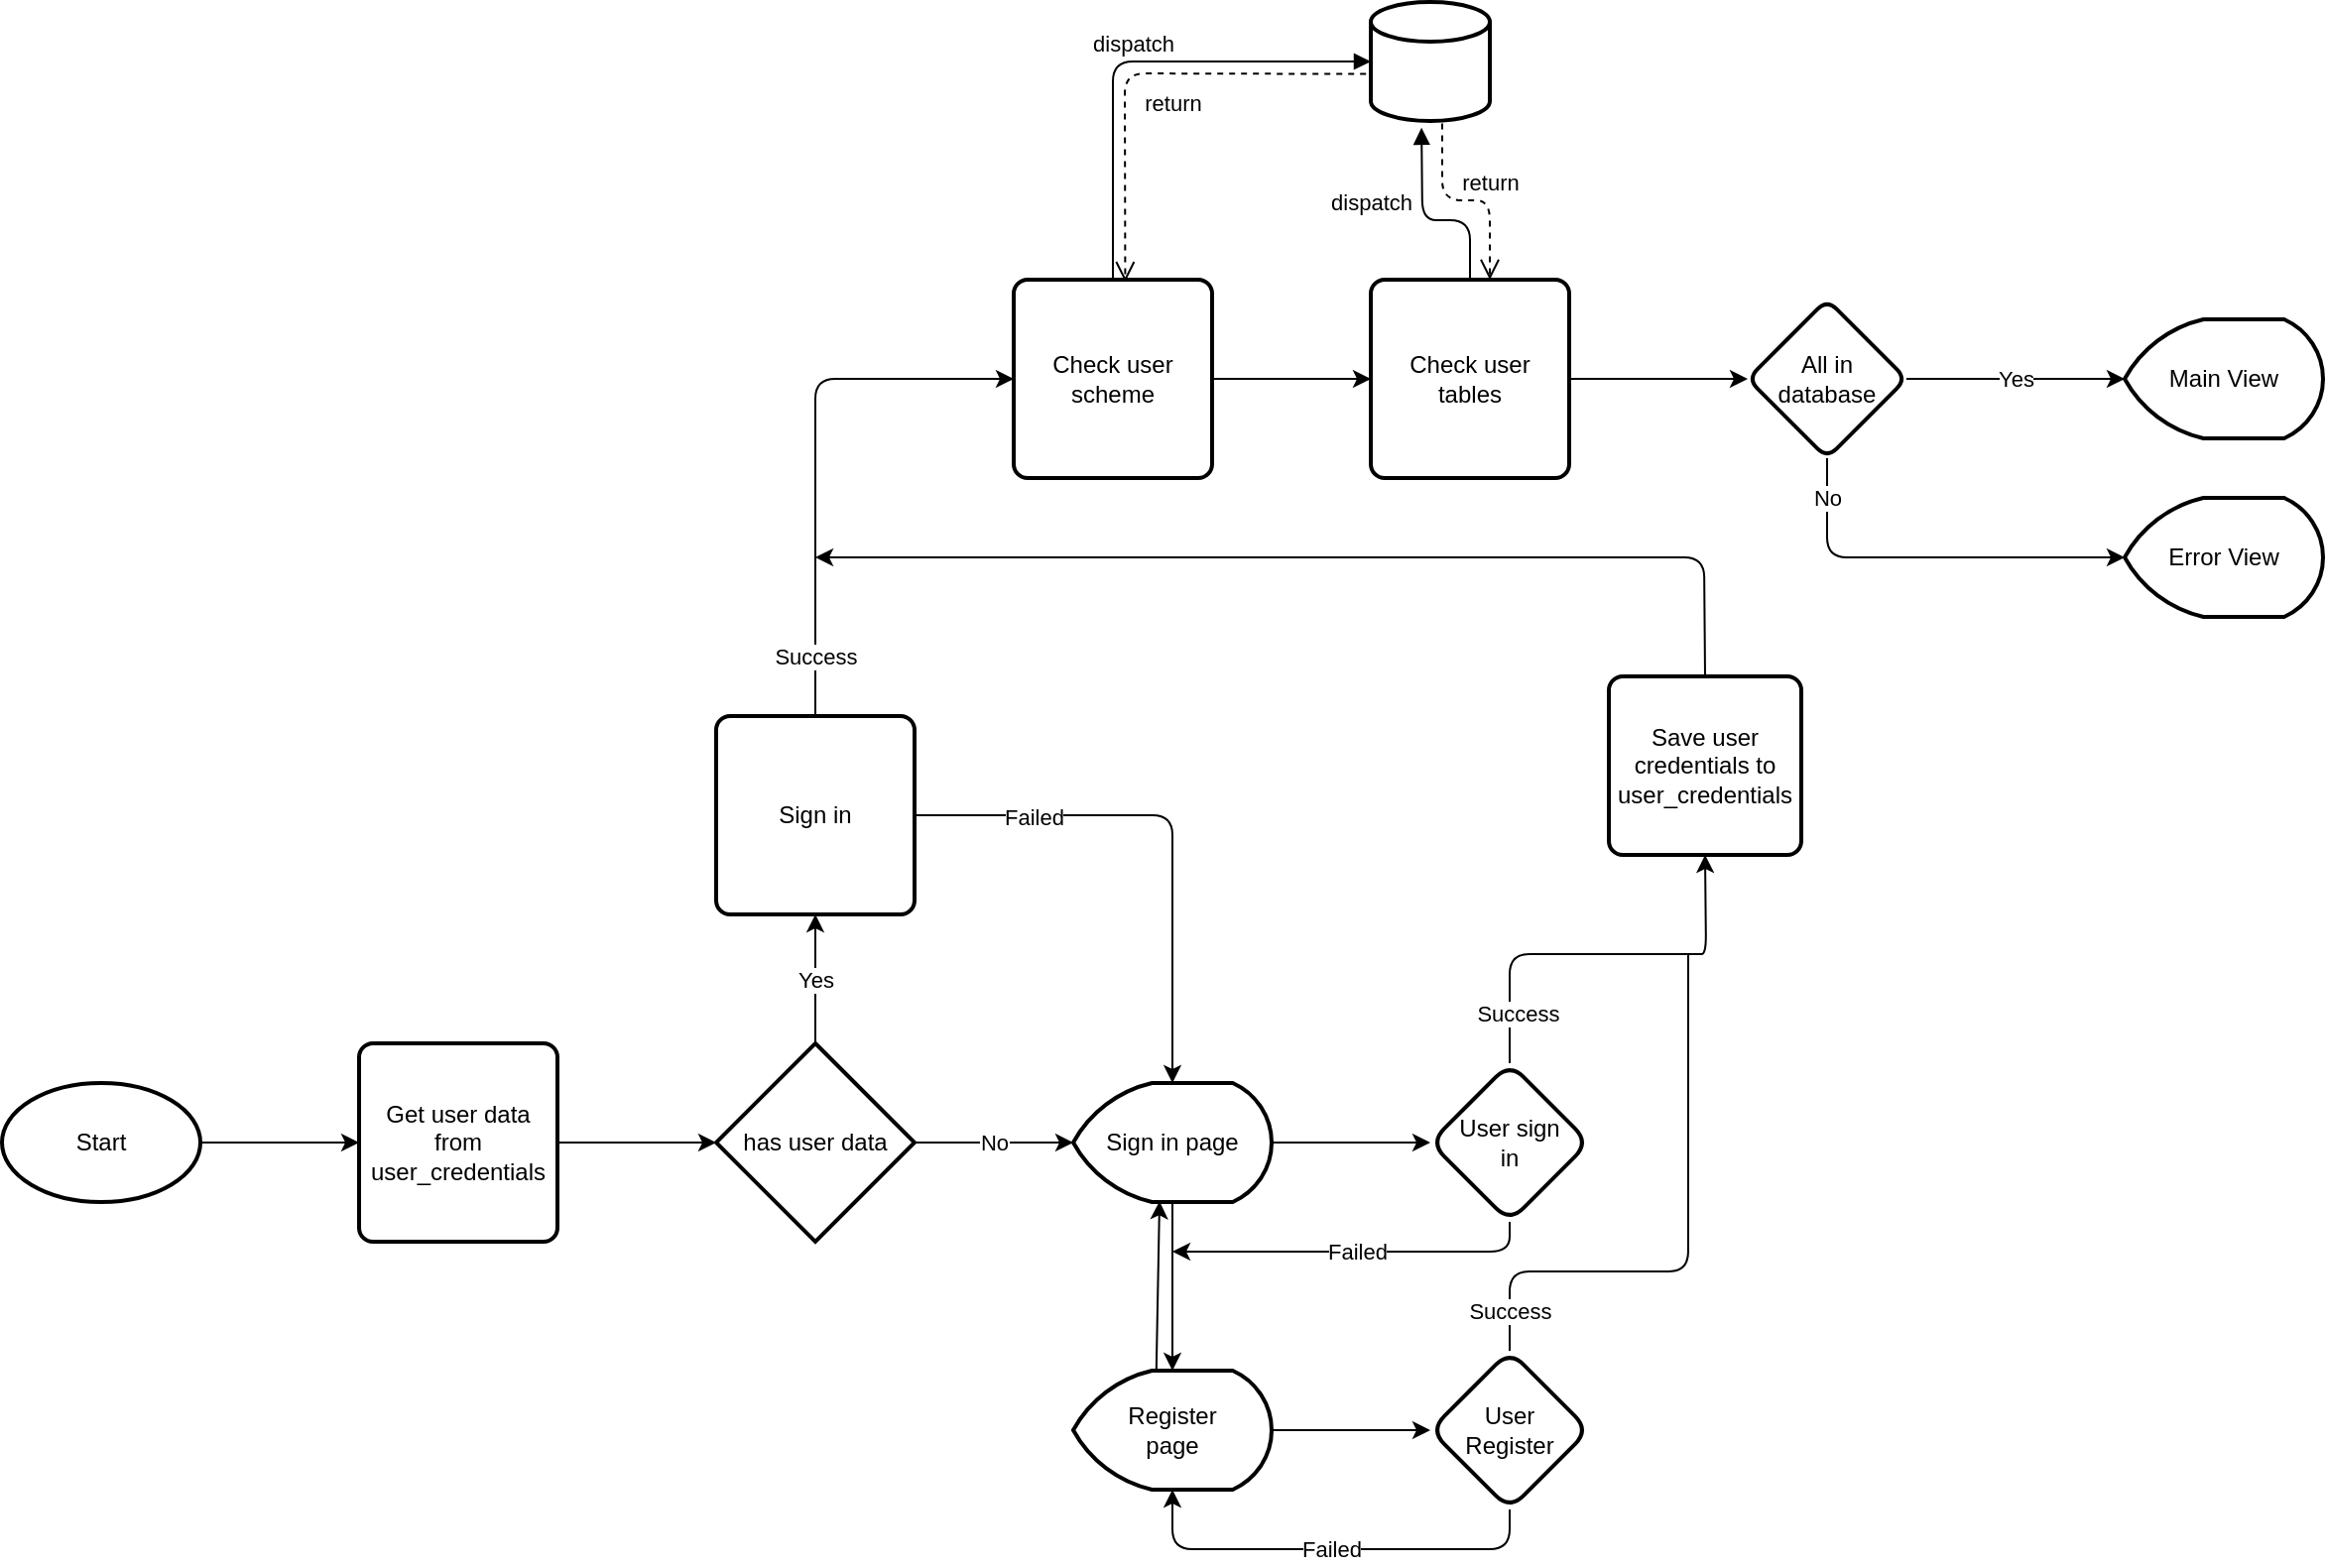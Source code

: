 <mxfile version="20.2.8" type="device" pages="2"><diagram id="cto0YycoHEXfek6XHWdm" name="Authentication"><mxGraphModel dx="1253" dy="993" grid="1" gridSize="10" guides="1" tooltips="1" connect="1" arrows="1" fold="1" page="1" pageScale="1" pageWidth="1654" pageHeight="1169" math="0" shadow="0"><root><mxCell id="0"/><mxCell id="1" parent="0"/><mxCell id="GZ_VScWDXzaaxiVgMdYg-3" value="Start" style="strokeWidth=2;html=1;shape=mxgraph.flowchart.start_1;whiteSpace=wrap;rounded=1;" vertex="1" parent="1"><mxGeometry x="40" y="555" width="100" height="60" as="geometry"/></mxCell><mxCell id="GZ_VScWDXzaaxiVgMdYg-5" value="Get user data&lt;br&gt;from&lt;br&gt;user_credentials" style="rounded=1;whiteSpace=wrap;html=1;absoluteArcSize=1;arcSize=14;strokeWidth=2;" vertex="1" parent="1"><mxGeometry x="220" y="535" width="100" height="100" as="geometry"/></mxCell><mxCell id="GZ_VScWDXzaaxiVgMdYg-6" value="" style="endArrow=classic;html=1;rounded=1;exitX=1;exitY=0.5;exitDx=0;exitDy=0;exitPerimeter=0;entryX=0;entryY=0.5;entryDx=0;entryDy=0;" edge="1" parent="1" source="GZ_VScWDXzaaxiVgMdYg-3" target="GZ_VScWDXzaaxiVgMdYg-5"><mxGeometry width="50" height="50" relative="1" as="geometry"><mxPoint x="240" y="600" as="sourcePoint"/><mxPoint x="290" y="550" as="targetPoint"/></mxGeometry></mxCell><mxCell id="GZ_VScWDXzaaxiVgMdYg-7" value="has user data" style="strokeWidth=2;html=1;shape=mxgraph.flowchart.decision;whiteSpace=wrap;rounded=1;" vertex="1" parent="1"><mxGeometry x="400" y="535" width="100" height="100" as="geometry"/></mxCell><mxCell id="GZ_VScWDXzaaxiVgMdYg-8" value="" style="endArrow=classic;html=1;rounded=1;exitX=1;exitY=0.5;exitDx=0;exitDy=0;entryX=0;entryY=0.5;entryDx=0;entryDy=0;entryPerimeter=0;" edge="1" parent="1" source="GZ_VScWDXzaaxiVgMdYg-5" target="GZ_VScWDXzaaxiVgMdYg-7"><mxGeometry width="50" height="50" relative="1" as="geometry"><mxPoint x="420" y="630" as="sourcePoint"/><mxPoint x="470" y="580" as="targetPoint"/></mxGeometry></mxCell><mxCell id="GZ_VScWDXzaaxiVgMdYg-12" value="" style="endArrow=classic;html=1;rounded=1;exitX=0.5;exitY=0;exitDx=0;exitDy=0;exitPerimeter=0;" edge="1" parent="1" source="GZ_VScWDXzaaxiVgMdYg-7"><mxGeometry relative="1" as="geometry"><mxPoint x="450" y="610" as="sourcePoint"/><mxPoint x="450" y="470" as="targetPoint"/></mxGeometry></mxCell><mxCell id="GZ_VScWDXzaaxiVgMdYg-13" value="Yes" style="edgeLabel;resizable=0;html=1;align=center;verticalAlign=middle;rounded=1;" connectable="0" vertex="1" parent="GZ_VScWDXzaaxiVgMdYg-12"><mxGeometry relative="1" as="geometry"/></mxCell><mxCell id="GZ_VScWDXzaaxiVgMdYg-14" value="Sign in" style="rounded=1;whiteSpace=wrap;html=1;absoluteArcSize=1;arcSize=14;strokeWidth=2;" vertex="1" parent="1"><mxGeometry x="400" y="370" width="100" height="100" as="geometry"/></mxCell><mxCell id="GZ_VScWDXzaaxiVgMdYg-16" value="" style="endArrow=classic;html=1;rounded=1;exitX=0.5;exitY=0;exitDx=0;exitDy=0;entryX=0;entryY=0.5;entryDx=0;entryDy=0;" edge="1" parent="1" source="GZ_VScWDXzaaxiVgMdYg-14" target="GZ_VScWDXzaaxiVgMdYg-45"><mxGeometry relative="1" as="geometry"><mxPoint x="450" y="440" as="sourcePoint"/><mxPoint x="450" y="290" as="targetPoint"/><Array as="points"><mxPoint x="450" y="200"/></Array></mxGeometry></mxCell><mxCell id="GZ_VScWDXzaaxiVgMdYg-17" value="Success" style="edgeLabel;resizable=0;html=1;align=center;verticalAlign=middle;rounded=1;" connectable="0" vertex="1" parent="GZ_VScWDXzaaxiVgMdYg-16"><mxGeometry relative="1" as="geometry"><mxPoint y="105" as="offset"/></mxGeometry></mxCell><mxCell id="GZ_VScWDXzaaxiVgMdYg-18" value="" style="endArrow=classic;html=1;rounded=1;exitX=1;exitY=0.5;exitDx=0;exitDy=0;entryX=0.5;entryY=0;entryDx=0;entryDy=0;entryPerimeter=0;" edge="1" parent="1" source="GZ_VScWDXzaaxiVgMdYg-14" target="GZ_VScWDXzaaxiVgMdYg-20"><mxGeometry relative="1" as="geometry"><mxPoint x="450" y="440" as="sourcePoint"/><mxPoint x="580" y="420" as="targetPoint"/><Array as="points"><mxPoint x="630" y="420"/></Array></mxGeometry></mxCell><mxCell id="GZ_VScWDXzaaxiVgMdYg-19" value="Failed" style="edgeLabel;resizable=0;html=1;align=center;verticalAlign=middle;rounded=1;" connectable="0" vertex="1" parent="GZ_VScWDXzaaxiVgMdYg-18"><mxGeometry relative="1" as="geometry"><mxPoint x="-70" y="-2" as="offset"/></mxGeometry></mxCell><mxCell id="GZ_VScWDXzaaxiVgMdYg-25" value="" style="edgeStyle=orthogonalEdgeStyle;rounded=1;orthogonalLoop=1;jettySize=auto;html=1;" edge="1" parent="1" source="GZ_VScWDXzaaxiVgMdYg-20" target="GZ_VScWDXzaaxiVgMdYg-24"><mxGeometry relative="1" as="geometry"/></mxCell><mxCell id="GZ_VScWDXzaaxiVgMdYg-32" value="" style="edgeStyle=orthogonalEdgeStyle;rounded=1;orthogonalLoop=1;jettySize=auto;html=1;" edge="1" parent="1" source="GZ_VScWDXzaaxiVgMdYg-20" target="GZ_VScWDXzaaxiVgMdYg-31"><mxGeometry relative="1" as="geometry"/></mxCell><mxCell id="GZ_VScWDXzaaxiVgMdYg-20" value="Sign in page" style="strokeWidth=2;html=1;shape=mxgraph.flowchart.display;whiteSpace=wrap;rounded=1;" vertex="1" parent="1"><mxGeometry x="580" y="555" width="100" height="60" as="geometry"/></mxCell><mxCell id="GZ_VScWDXzaaxiVgMdYg-21" value="" style="endArrow=classic;html=1;rounded=1;exitX=1;exitY=0.5;exitDx=0;exitDy=0;exitPerimeter=0;entryX=0;entryY=0.5;entryDx=0;entryDy=0;entryPerimeter=0;" edge="1" parent="1" source="GZ_VScWDXzaaxiVgMdYg-7" target="GZ_VScWDXzaaxiVgMdYg-20"><mxGeometry relative="1" as="geometry"><mxPoint x="450" y="610" as="sourcePoint"/><mxPoint x="550" y="610" as="targetPoint"/></mxGeometry></mxCell><mxCell id="GZ_VScWDXzaaxiVgMdYg-22" value="No" style="edgeLabel;resizable=0;html=1;align=center;verticalAlign=middle;rounded=1;" connectable="0" vertex="1" parent="GZ_VScWDXzaaxiVgMdYg-21"><mxGeometry relative="1" as="geometry"/></mxCell><mxCell id="GZ_VScWDXzaaxiVgMdYg-24" value="User sign&lt;br&gt;in" style="rhombus;whiteSpace=wrap;html=1;strokeWidth=2;rounded=1;" vertex="1" parent="1"><mxGeometry x="760" y="545" width="80" height="80" as="geometry"/></mxCell><mxCell id="GZ_VScWDXzaaxiVgMdYg-29" value="" style="endArrow=classic;html=1;rounded=1;exitX=0.5;exitY=0;exitDx=0;exitDy=0;entryX=0.5;entryY=1;entryDx=0;entryDy=0;" edge="1" parent="1" source="GZ_VScWDXzaaxiVgMdYg-24" target="GZ_VScWDXzaaxiVgMdYg-41"><mxGeometry relative="1" as="geometry"><mxPoint x="640" y="550" as="sourcePoint"/><mxPoint x="890" y="450" as="targetPoint"/><Array as="points"><mxPoint x="800" y="490"/><mxPoint x="890" y="490"/><mxPoint x="899" y="490"/></Array></mxGeometry></mxCell><mxCell id="GZ_VScWDXzaaxiVgMdYg-30" value="Success" style="edgeLabel;resizable=0;html=1;align=center;verticalAlign=middle;rounded=1;" connectable="0" vertex="1" parent="GZ_VScWDXzaaxiVgMdYg-29"><mxGeometry relative="1" as="geometry"><mxPoint x="-43" y="30" as="offset"/></mxGeometry></mxCell><mxCell id="GZ_VScWDXzaaxiVgMdYg-35" value="" style="edgeStyle=orthogonalEdgeStyle;rounded=1;orthogonalLoop=1;jettySize=auto;html=1;" edge="1" parent="1" source="GZ_VScWDXzaaxiVgMdYg-31" target="GZ_VScWDXzaaxiVgMdYg-34"><mxGeometry relative="1" as="geometry"/></mxCell><mxCell id="GZ_VScWDXzaaxiVgMdYg-31" value="Register&lt;br&gt;page" style="strokeWidth=2;html=1;shape=mxgraph.flowchart.display;whiteSpace=wrap;rounded=1;" vertex="1" parent="1"><mxGeometry x="580" y="700" width="100" height="60" as="geometry"/></mxCell><mxCell id="GZ_VScWDXzaaxiVgMdYg-34" value="User&lt;br&gt;Register" style="rhombus;whiteSpace=wrap;html=1;strokeWidth=2;rounded=1;" vertex="1" parent="1"><mxGeometry x="760" y="690" width="80" height="80" as="geometry"/></mxCell><mxCell id="GZ_VScWDXzaaxiVgMdYg-41" value="Save user&lt;br&gt;credentials to&lt;br&gt;user_credentials" style="rounded=1;whiteSpace=wrap;html=1;absoluteArcSize=1;arcSize=14;strokeWidth=2;" vertex="1" parent="1"><mxGeometry x="850" y="350" width="97" height="90" as="geometry"/></mxCell><mxCell id="GZ_VScWDXzaaxiVgMdYg-42" value="Success" style="endArrow=none;html=1;rounded=1;exitX=0.5;exitY=0;exitDx=0;exitDy=0;" edge="1" parent="1" source="GZ_VScWDXzaaxiVgMdYg-34"><mxGeometry x="-0.862" width="50" height="50" relative="1" as="geometry"><mxPoint x="790" y="530" as="sourcePoint"/><mxPoint x="890" y="490" as="targetPoint"/><Array as="points"><mxPoint x="800" y="650"/><mxPoint x="890" y="650"/></Array><mxPoint as="offset"/></mxGeometry></mxCell><mxCell id="GZ_VScWDXzaaxiVgMdYg-51" value="" style="edgeStyle=orthogonalEdgeStyle;rounded=1;orthogonalLoop=1;jettySize=auto;html=1;" edge="1" parent="1" source="GZ_VScWDXzaaxiVgMdYg-45" target="GZ_VScWDXzaaxiVgMdYg-50"><mxGeometry relative="1" as="geometry"/></mxCell><mxCell id="GZ_VScWDXzaaxiVgMdYg-45" value="Check user&lt;br&gt;scheme" style="rounded=1;whiteSpace=wrap;html=1;absoluteArcSize=1;arcSize=14;strokeWidth=2;" vertex="1" parent="1"><mxGeometry x="550" y="150" width="100" height="100" as="geometry"/></mxCell><mxCell id="GZ_VScWDXzaaxiVgMdYg-46" value="" style="endArrow=classic;html=1;rounded=1;exitX=0.5;exitY=0;exitDx=0;exitDy=0;" edge="1" parent="1" source="GZ_VScWDXzaaxiVgMdYg-41"><mxGeometry width="50" height="50" relative="1" as="geometry"><mxPoint x="670" y="370" as="sourcePoint"/><mxPoint x="450" y="290" as="targetPoint"/><Array as="points"><mxPoint x="898" y="290"/></Array></mxGeometry></mxCell><mxCell id="GZ_VScWDXzaaxiVgMdYg-47" value="" style="strokeWidth=2;html=1;shape=mxgraph.flowchart.database;whiteSpace=wrap;rounded=1;" vertex="1" parent="1"><mxGeometry x="730" y="10" width="60" height="60" as="geometry"/></mxCell><mxCell id="GZ_VScWDXzaaxiVgMdYg-48" value="dispatch" style="html=1;verticalAlign=bottom;endArrow=block;rounded=1;entryX=0;entryY=0.5;entryDx=0;entryDy=0;entryPerimeter=0;exitX=0.5;exitY=0;exitDx=0;exitDy=0;" edge="1" parent="1" source="GZ_VScWDXzaaxiVgMdYg-45" target="GZ_VScWDXzaaxiVgMdYg-47"><mxGeometry width="80" relative="1" as="geometry"><mxPoint x="660" y="200" as="sourcePoint"/><mxPoint x="740" y="200" as="targetPoint"/><Array as="points"><mxPoint x="600" y="40"/></Array></mxGeometry></mxCell><mxCell id="GZ_VScWDXzaaxiVgMdYg-49" value="return" style="html=1;verticalAlign=bottom;endArrow=open;dashed=1;endSize=8;rounded=1;exitX=-0.04;exitY=0.605;exitDx=0;exitDy=0;exitPerimeter=0;entryX=0.562;entryY=0.011;entryDx=0;entryDy=0;entryPerimeter=0;" edge="1" parent="1" source="GZ_VScWDXzaaxiVgMdYg-47" target="GZ_VScWDXzaaxiVgMdYg-45"><mxGeometry x="-0.14" y="24" relative="1" as="geometry"><mxPoint x="740" y="200" as="sourcePoint"/><mxPoint x="660" y="200" as="targetPoint"/><Array as="points"><mxPoint x="606" y="46"/></Array><mxPoint as="offset"/></mxGeometry></mxCell><mxCell id="GZ_VScWDXzaaxiVgMdYg-55" value="" style="edgeStyle=orthogonalEdgeStyle;rounded=1;orthogonalLoop=1;jettySize=auto;html=1;" edge="1" parent="1" source="GZ_VScWDXzaaxiVgMdYg-50" target="GZ_VScWDXzaaxiVgMdYg-54"><mxGeometry relative="1" as="geometry"/></mxCell><mxCell id="GZ_VScWDXzaaxiVgMdYg-50" value="Check user&lt;br&gt;tables" style="rounded=1;whiteSpace=wrap;html=1;absoluteArcSize=1;arcSize=14;strokeWidth=2;" vertex="1" parent="1"><mxGeometry x="730" y="150" width="100" height="100" as="geometry"/></mxCell><mxCell id="GZ_VScWDXzaaxiVgMdYg-52" value="dispatch" style="html=1;verticalAlign=bottom;endArrow=block;rounded=1;entryX=0.426;entryY=1.057;entryDx=0;entryDy=0;entryPerimeter=0;" edge="1" parent="1" source="GZ_VScWDXzaaxiVgMdYg-50" target="GZ_VScWDXzaaxiVgMdYg-47"><mxGeometry x="0.079" y="26" width="80" relative="1" as="geometry"><mxPoint x="770" y="200" as="sourcePoint"/><mxPoint x="770" y="80" as="targetPoint"/><Array as="points"><mxPoint x="780" y="120"/><mxPoint x="756" y="120"/></Array><mxPoint as="offset"/></mxGeometry></mxCell><mxCell id="GZ_VScWDXzaaxiVgMdYg-53" value="return" style="html=1;verticalAlign=bottom;endArrow=open;dashed=1;endSize=8;rounded=1;entryX=0.6;entryY=0;entryDx=0;entryDy=0;entryPerimeter=0;exitX=0.6;exitY=1.02;exitDx=0;exitDy=0;exitPerimeter=0;" edge="1" parent="1" source="GZ_VScWDXzaaxiVgMdYg-47" target="GZ_VScWDXzaaxiVgMdYg-50"><mxGeometry x="0.222" relative="1" as="geometry"><mxPoint x="770" y="80" as="sourcePoint"/><mxPoint x="770" y="200" as="targetPoint"/><Array as="points"><mxPoint x="766" y="110"/><mxPoint x="790" y="110"/></Array><mxPoint as="offset"/></mxGeometry></mxCell><mxCell id="GZ_VScWDXzaaxiVgMdYg-54" value="All in&lt;br&gt;database" style="rhombus;whiteSpace=wrap;html=1;rounded=1;arcSize=14;strokeWidth=2;" vertex="1" parent="1"><mxGeometry x="920" y="160" width="80" height="80" as="geometry"/></mxCell><mxCell id="GZ_VScWDXzaaxiVgMdYg-56" value="Main View" style="strokeWidth=2;html=1;shape=mxgraph.flowchart.display;whiteSpace=wrap;rounded=1;" vertex="1" parent="1"><mxGeometry x="1110" y="170" width="100" height="60" as="geometry"/></mxCell><mxCell id="GZ_VScWDXzaaxiVgMdYg-57" value="" style="endArrow=classic;html=1;rounded=1;exitX=1;exitY=0.5;exitDx=0;exitDy=0;entryX=0;entryY=0.5;entryDx=0;entryDy=0;entryPerimeter=0;" edge="1" parent="1" source="GZ_VScWDXzaaxiVgMdYg-54" target="GZ_VScWDXzaaxiVgMdYg-56"><mxGeometry relative="1" as="geometry"><mxPoint x="1010" y="340" as="sourcePoint"/><mxPoint x="1110" y="340" as="targetPoint"/></mxGeometry></mxCell><mxCell id="GZ_VScWDXzaaxiVgMdYg-58" value="Yes" style="edgeLabel;resizable=0;html=1;align=center;verticalAlign=middle;rounded=1;" connectable="0" vertex="1" parent="GZ_VScWDXzaaxiVgMdYg-57"><mxGeometry relative="1" as="geometry"/></mxCell><mxCell id="GZ_VScWDXzaaxiVgMdYg-59" value="Error View" style="strokeWidth=2;html=1;shape=mxgraph.flowchart.display;whiteSpace=wrap;rounded=1;" vertex="1" parent="1"><mxGeometry x="1110" y="260" width="100" height="60" as="geometry"/></mxCell><mxCell id="GZ_VScWDXzaaxiVgMdYg-60" value="" style="endArrow=classic;html=1;rounded=1;exitX=0.5;exitY=1;exitDx=0;exitDy=0;entryX=0;entryY=0.5;entryDx=0;entryDy=0;entryPerimeter=0;" edge="1" parent="1" source="GZ_VScWDXzaaxiVgMdYg-54" target="GZ_VScWDXzaaxiVgMdYg-59"><mxGeometry relative="1" as="geometry"><mxPoint x="1060" y="360" as="sourcePoint"/><mxPoint x="1160" y="360" as="targetPoint"/><Array as="points"><mxPoint x="960" y="290"/></Array></mxGeometry></mxCell><mxCell id="GZ_VScWDXzaaxiVgMdYg-61" value="No" style="edgeLabel;resizable=0;html=1;align=center;verticalAlign=middle;rounded=1;" connectable="0" vertex="1" parent="GZ_VScWDXzaaxiVgMdYg-60"><mxGeometry relative="1" as="geometry"><mxPoint x="-50" y="-30" as="offset"/></mxGeometry></mxCell><mxCell id="GZ_VScWDXzaaxiVgMdYg-62" value="Failed" style="endArrow=classic;html=1;rounded=1;exitX=0.5;exitY=1;exitDx=0;exitDy=0;" edge="1" parent="1" source="GZ_VScWDXzaaxiVgMdYg-24"><mxGeometry width="50" height="50" relative="1" as="geometry"><mxPoint x="770" y="690" as="sourcePoint"/><mxPoint x="630" y="640" as="targetPoint"/><Array as="points"><mxPoint x="800" y="640"/></Array></mxGeometry></mxCell><mxCell id="GZ_VScWDXzaaxiVgMdYg-63" value="Failed" style="endArrow=classic;html=1;rounded=1;exitX=0.5;exitY=1;exitDx=0;exitDy=0;entryX=0.5;entryY=1;entryDx=0;entryDy=0;entryPerimeter=0;" edge="1" parent="1" source="GZ_VScWDXzaaxiVgMdYg-34" target="GZ_VScWDXzaaxiVgMdYg-31"><mxGeometry width="50" height="50" relative="1" as="geometry"><mxPoint x="720" y="810" as="sourcePoint"/><mxPoint x="770" y="760" as="targetPoint"/><Array as="points"><mxPoint x="800" y="790"/><mxPoint x="630" y="790"/></Array></mxGeometry></mxCell><mxCell id="GZ_VScWDXzaaxiVgMdYg-64" value="" style="endArrow=classic;html=1;rounded=0;fontSize=12;startSize=6;endSize=6;curved=1;entryX=0.435;entryY=0.994;entryDx=0;entryDy=0;entryPerimeter=0;exitX=0.419;exitY=0.001;exitDx=0;exitDy=0;exitPerimeter=0;" edge="1" parent="1" source="GZ_VScWDXzaaxiVgMdYg-31" target="GZ_VScWDXzaaxiVgMdYg-20"><mxGeometry width="50" height="50" relative="1" as="geometry"><mxPoint x="610" y="750" as="sourcePoint"/><mxPoint x="620" y="630" as="targetPoint"/></mxGeometry></mxCell></root></mxGraphModel></diagram><diagram id="QqIHn2WrjKSNK-GWu9nD" name="Page-2"><mxGraphModel dx="1065" dy="844" grid="1" gridSize="10" guides="1" tooltips="1" connect="1" arrows="1" fold="1" page="1" pageScale="1" pageWidth="1654" pageHeight="1169" math="0" shadow="0"><root><mxCell id="0"/><mxCell id="1" parent="0"/><mxCell id="LQo6GNtLohgCGKUMMfl9-1" value="Start" style="ellipse" vertex="1" parent="1"><mxGeometry x="310" y="355" width="80" height="30" as="geometry"/></mxCell><mxCell id="LQo6GNtLohgCGKUMMfl9-2" value="Main View" style="rounded=1;" vertex="1" parent="1"><mxGeometry x="440" y="355" width="80" height="30" as="geometry"/></mxCell><mxCell id="LQo6GNtLohgCGKUMMfl9-3" value="" style="edgeStyle=elbowEdgeStyle;elbow=horizontal;" edge="1" source="LQo6GNtLohgCGKUMMfl9-1" target="LQo6GNtLohgCGKUMMfl9-2" parent="1"><mxGeometry relative="1" as="geometry"/></mxCell><mxCell id="LQo6GNtLohgCGKUMMfl9-4" value="Tank View" style="rounded=1;" vertex="1" parent="1"><mxGeometry x="570" y="166" width="80" height="30" as="geometry"/></mxCell><mxCell id="LQo6GNtLohgCGKUMMfl9-5" value="" style="edgeStyle=elbowEdgeStyle;elbow=horizontal;" edge="1" source="LQo6GNtLohgCGKUMMfl9-2" target="LQo6GNtLohgCGKUMMfl9-4" parent="1"><mxGeometry relative="1" as="geometry"/></mxCell><mxCell id="LQo6GNtLohgCGKUMMfl9-6" value="Customer&#10;View" style="rounded=1;" vertex="1" parent="1"><mxGeometry x="570" y="306" width="80" height="30" as="geometry"/></mxCell><mxCell id="LQo6GNtLohgCGKUMMfl9-7" value="" style="edgeStyle=elbowEdgeStyle;elbow=horizontal;" edge="1" source="LQo6GNtLohgCGKUMMfl9-2" target="LQo6GNtLohgCGKUMMfl9-6" parent="1"><mxGeometry relative="1" as="geometry"/></mxCell><mxCell id="LQo6GNtLohgCGKUMMfl9-8" value="Inventory&#10;View" style="rounded=1;" vertex="1" parent="1"><mxGeometry x="570" y="404" width="80" height="30" as="geometry"/></mxCell><mxCell id="LQo6GNtLohgCGKUMMfl9-9" value="" style="edgeStyle=elbowEdgeStyle;elbow=horizontal;" edge="1" source="LQo6GNtLohgCGKUMMfl9-2" target="LQo6GNtLohgCGKUMMfl9-8" parent="1"><mxGeometry relative="1" as="geometry"/></mxCell><mxCell id="LQo6GNtLohgCGKUMMfl9-10" value="Account View" style="rounded=1;" vertex="1" parent="1"><mxGeometry x="570" y="474" width="80" height="30" as="geometry"/></mxCell><mxCell id="LQo6GNtLohgCGKUMMfl9-11" value="" style="edgeStyle=elbowEdgeStyle;elbow=horizontal;" edge="1" source="LQo6GNtLohgCGKUMMfl9-2" target="LQo6GNtLohgCGKUMMfl9-10" parent="1"><mxGeometry relative="1" as="geometry"/></mxCell><mxCell id="LQo6GNtLohgCGKUMMfl9-12" value="Settings&#10;View" style="rounded=1;" vertex="1" parent="1"><mxGeometry x="570" y="544" width="80" height="30" as="geometry"/></mxCell><mxCell id="LQo6GNtLohgCGKUMMfl9-13" value="" style="edgeStyle=elbowEdgeStyle;elbow=horizontal;" edge="1" source="LQo6GNtLohgCGKUMMfl9-2" target="LQo6GNtLohgCGKUMMfl9-12" parent="1"><mxGeometry relative="1" as="geometry"/></mxCell><mxCell id="LQo6GNtLohgCGKUMMfl9-14" value="Add Tank" style="rounded=1;" vertex="1" parent="1"><mxGeometry x="700" y="131" width="80" height="30" as="geometry"/></mxCell><mxCell id="LQo6GNtLohgCGKUMMfl9-15" value="" style="edgeStyle=elbowEdgeStyle;elbow=horizontal;" edge="1" source="LQo6GNtLohgCGKUMMfl9-4" target="LQo6GNtLohgCGKUMMfl9-14" parent="1"><mxGeometry relative="1" as="geometry"/></mxCell><mxCell id="LQo6GNtLohgCGKUMMfl9-16" value="Add Tanks&#10;From File" style="rounded=1;" vertex="1" parent="1"><mxGeometry x="700" y="201" width="80" height="30" as="geometry"/></mxCell><mxCell id="LQo6GNtLohgCGKUMMfl9-17" value="" style="edgeStyle=elbowEdgeStyle;elbow=horizontal;" edge="1" source="LQo6GNtLohgCGKUMMfl9-4" target="LQo6GNtLohgCGKUMMfl9-16" parent="1"><mxGeometry relative="1" as="geometry"/></mxCell><mxCell id="LQo6GNtLohgCGKUMMfl9-18" value="Add Customer" style="rounded=1;" vertex="1" parent="1"><mxGeometry x="700" y="271" width="80" height="30" as="geometry"/></mxCell><mxCell id="LQo6GNtLohgCGKUMMfl9-19" value="" style="edgeStyle=elbowEdgeStyle;elbow=horizontal;" edge="1" source="LQo6GNtLohgCGKUMMfl9-6" target="LQo6GNtLohgCGKUMMfl9-18" parent="1"><mxGeometry relative="1" as="geometry"/></mxCell><mxCell id="LQo6GNtLohgCGKUMMfl9-20" value="Entry" style="rounded=1;" vertex="1" parent="1"><mxGeometry x="700" y="341" width="80" height="30" as="geometry"/></mxCell><mxCell id="LQo6GNtLohgCGKUMMfl9-21" value="" style="edgeStyle=elbowEdgeStyle;elbow=horizontal;" edge="1" source="LQo6GNtLohgCGKUMMfl9-6" target="LQo6GNtLohgCGKUMMfl9-20" parent="1"><mxGeometry relative="1" as="geometry"/></mxCell></root></mxGraphModel></diagram></mxfile>